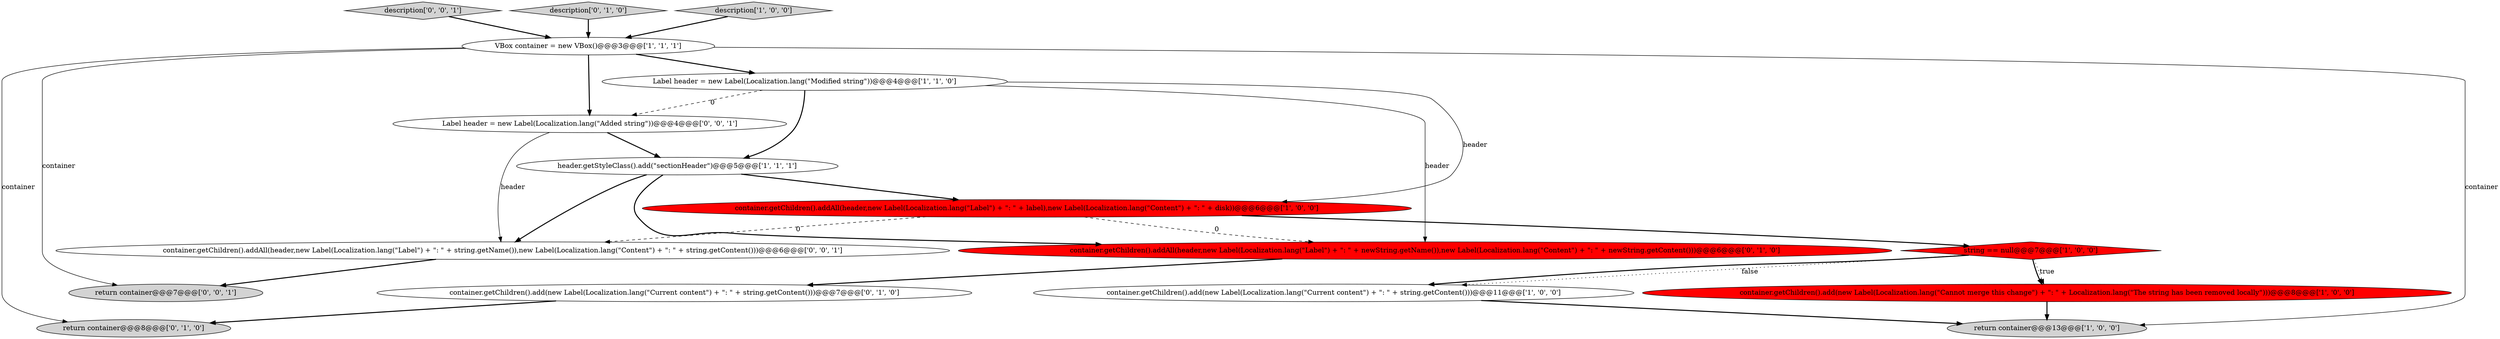 digraph {
8 [style = filled, label = "container.getChildren().add(new Label(Localization.lang(\"Current content\") + \": \" + string.getContent()))@@@11@@@['1', '0', '0']", fillcolor = white, shape = ellipse image = "AAA0AAABBB1BBB"];
14 [style = filled, label = "description['0', '0', '1']", fillcolor = lightgray, shape = diamond image = "AAA0AAABBB3BBB"];
2 [style = filled, label = "VBox container = new VBox()@@@3@@@['1', '1', '1']", fillcolor = white, shape = ellipse image = "AAA0AAABBB1BBB"];
11 [style = filled, label = "return container@@@8@@@['0', '1', '0']", fillcolor = lightgray, shape = ellipse image = "AAA0AAABBB2BBB"];
10 [style = filled, label = "description['0', '1', '0']", fillcolor = lightgray, shape = diamond image = "AAA0AAABBB2BBB"];
16 [style = filled, label = "return container@@@7@@@['0', '0', '1']", fillcolor = lightgray, shape = ellipse image = "AAA0AAABBB3BBB"];
1 [style = filled, label = "string == null@@@7@@@['1', '0', '0']", fillcolor = red, shape = diamond image = "AAA1AAABBB1BBB"];
15 [style = filled, label = "Label header = new Label(Localization.lang(\"Added string\"))@@@4@@@['0', '0', '1']", fillcolor = white, shape = ellipse image = "AAA0AAABBB3BBB"];
13 [style = filled, label = "container.getChildren().addAll(header,new Label(Localization.lang(\"Label\") + \": \" + string.getName()),new Label(Localization.lang(\"Content\") + \": \" + string.getContent()))@@@6@@@['0', '0', '1']", fillcolor = white, shape = ellipse image = "AAA0AAABBB3BBB"];
5 [style = filled, label = "header.getStyleClass().add(\"sectionHeader\")@@@5@@@['1', '1', '1']", fillcolor = white, shape = ellipse image = "AAA0AAABBB1BBB"];
12 [style = filled, label = "container.getChildren().addAll(header,new Label(Localization.lang(\"Label\") + \": \" + newString.getName()),new Label(Localization.lang(\"Content\") + \": \" + newString.getContent()))@@@6@@@['0', '1', '0']", fillcolor = red, shape = ellipse image = "AAA1AAABBB2BBB"];
7 [style = filled, label = "container.getChildren().add(new Label(Localization.lang(\"Cannot merge this change\") + \": \" + Localization.lang(\"The string has been removed locally\")))@@@8@@@['1', '0', '0']", fillcolor = red, shape = ellipse image = "AAA1AAABBB1BBB"];
3 [style = filled, label = "Label header = new Label(Localization.lang(\"Modified string\"))@@@4@@@['1', '1', '0']", fillcolor = white, shape = ellipse image = "AAA0AAABBB1BBB"];
9 [style = filled, label = "container.getChildren().add(new Label(Localization.lang(\"Current content\") + \": \" + string.getContent()))@@@7@@@['0', '1', '0']", fillcolor = white, shape = ellipse image = "AAA0AAABBB2BBB"];
0 [style = filled, label = "return container@@@13@@@['1', '0', '0']", fillcolor = lightgray, shape = ellipse image = "AAA0AAABBB1BBB"];
4 [style = filled, label = "description['1', '0', '0']", fillcolor = lightgray, shape = diamond image = "AAA0AAABBB1BBB"];
6 [style = filled, label = "container.getChildren().addAll(header,new Label(Localization.lang(\"Label\") + \": \" + label),new Label(Localization.lang(\"Content\") + \": \" + disk))@@@6@@@['1', '0', '0']", fillcolor = red, shape = ellipse image = "AAA1AAABBB1BBB"];
2->16 [style = solid, label="container"];
1->8 [style = bold, label=""];
9->11 [style = bold, label=""];
2->3 [style = bold, label=""];
7->0 [style = bold, label=""];
15->13 [style = solid, label="header"];
4->2 [style = bold, label=""];
3->12 [style = solid, label="header"];
12->9 [style = bold, label=""];
1->7 [style = bold, label=""];
13->16 [style = bold, label=""];
15->5 [style = bold, label=""];
6->12 [style = dashed, label="0"];
1->7 [style = dotted, label="true"];
8->0 [style = bold, label=""];
6->1 [style = bold, label=""];
3->5 [style = bold, label=""];
1->8 [style = dotted, label="false"];
5->6 [style = bold, label=""];
2->0 [style = solid, label="container"];
6->13 [style = dashed, label="0"];
5->12 [style = bold, label=""];
5->13 [style = bold, label=""];
2->15 [style = bold, label=""];
3->6 [style = solid, label="header"];
3->15 [style = dashed, label="0"];
10->2 [style = bold, label=""];
14->2 [style = bold, label=""];
2->11 [style = solid, label="container"];
}
